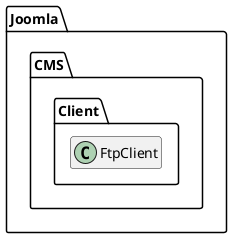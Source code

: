 @startuml
set namespaceSeparator \\
hide members
hide << alias >> circle

class Joomla\\CMS\\Client\\FtpClient
@enduml
